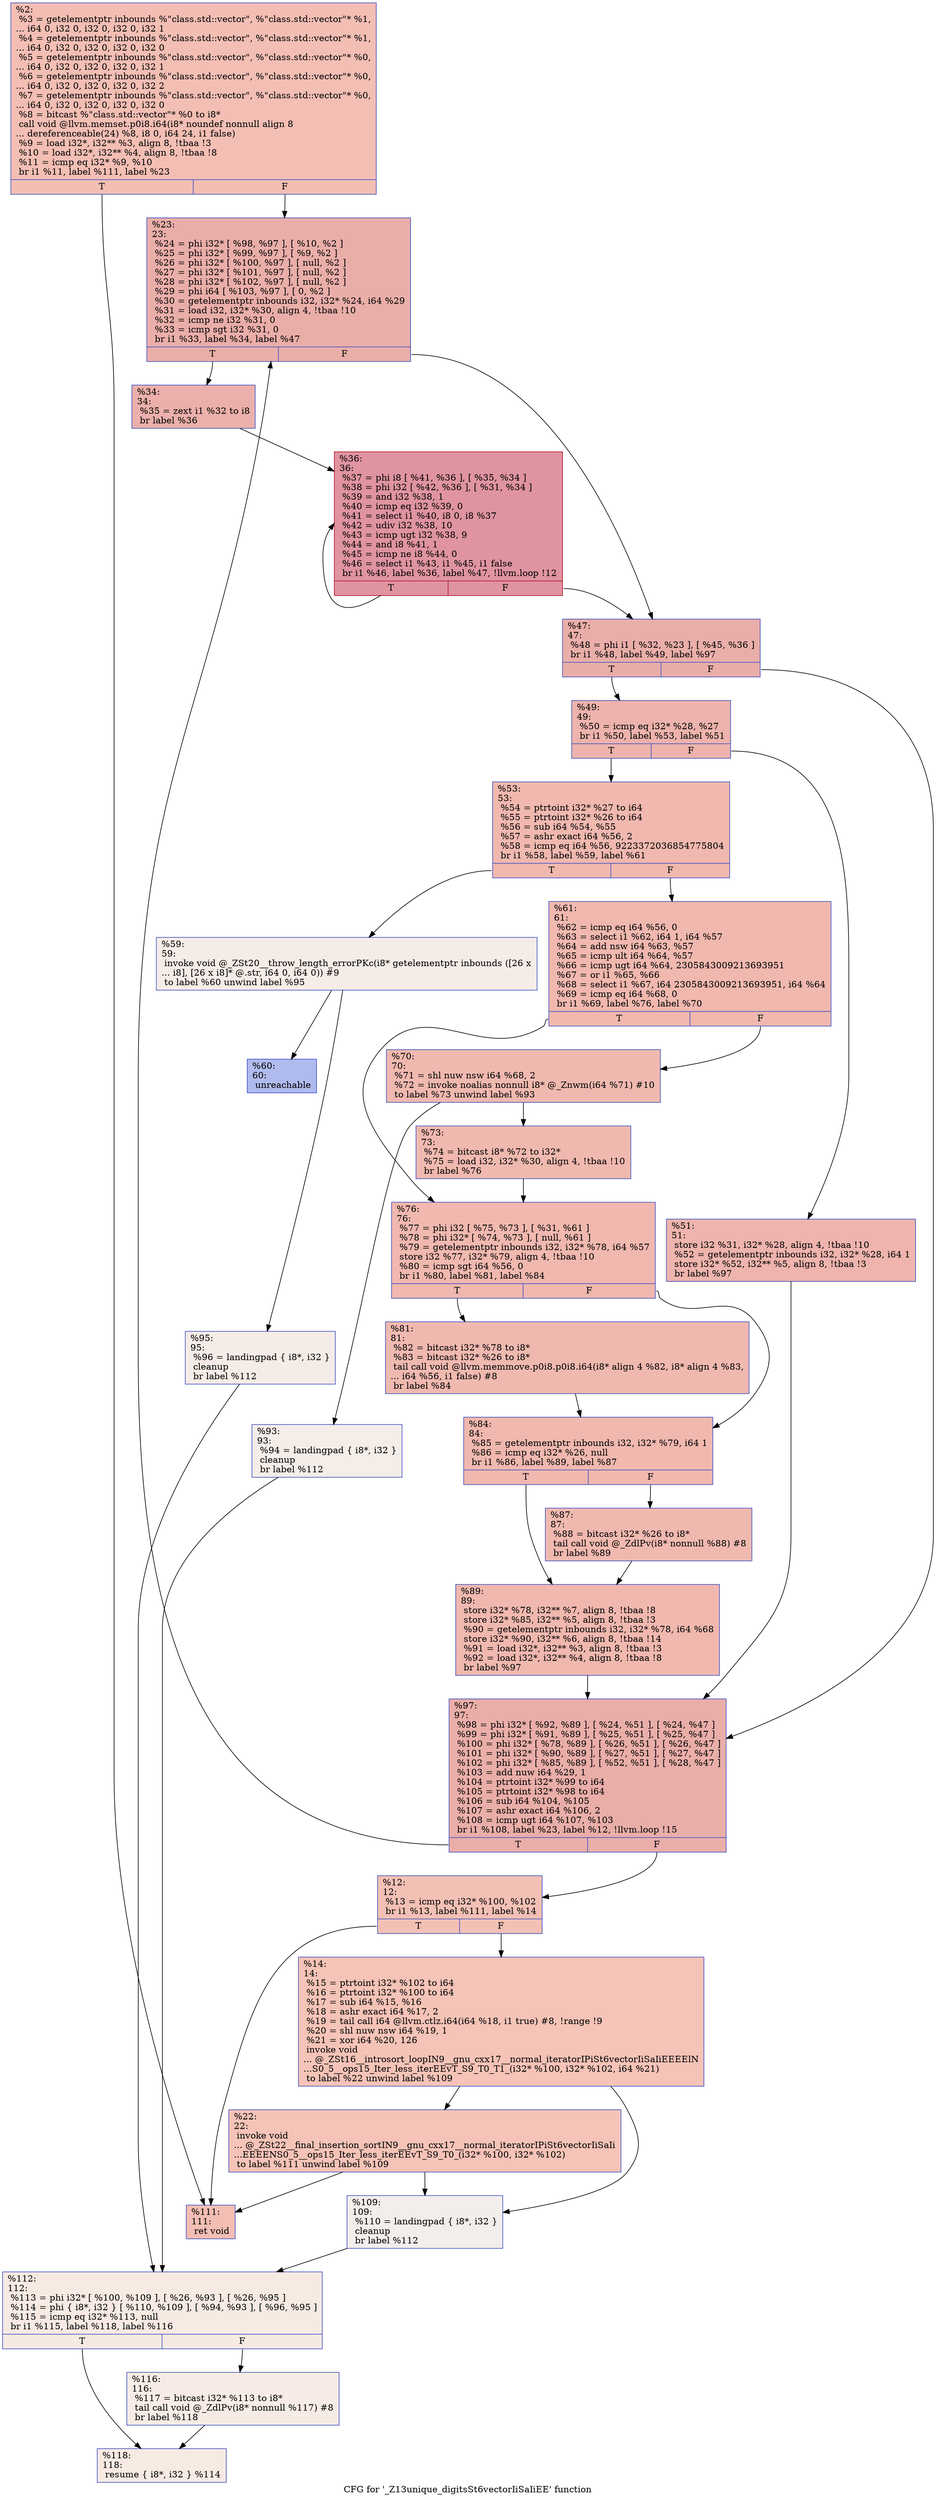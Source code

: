 digraph "CFG for '_Z13unique_digitsSt6vectorIiSaIiEE' function" {
	label="CFG for '_Z13unique_digitsSt6vectorIiSaIiEE' function";

	Node0x557b4bb39640 [shape=record,color="#3d50c3ff", style=filled, fillcolor="#e36c5570",label="{%2:\l  %3 = getelementptr inbounds %\"class.std::vector\", %\"class.std::vector\"* %1,\l... i64 0, i32 0, i32 0, i32 0, i32 1\l  %4 = getelementptr inbounds %\"class.std::vector\", %\"class.std::vector\"* %1,\l... i64 0, i32 0, i32 0, i32 0, i32 0\l  %5 = getelementptr inbounds %\"class.std::vector\", %\"class.std::vector\"* %0,\l... i64 0, i32 0, i32 0, i32 0, i32 1\l  %6 = getelementptr inbounds %\"class.std::vector\", %\"class.std::vector\"* %0,\l... i64 0, i32 0, i32 0, i32 0, i32 2\l  %7 = getelementptr inbounds %\"class.std::vector\", %\"class.std::vector\"* %0,\l... i64 0, i32 0, i32 0, i32 0, i32 0\l  %8 = bitcast %\"class.std::vector\"* %0 to i8*\l  call void @llvm.memset.p0i8.i64(i8* noundef nonnull align 8\l... dereferenceable(24) %8, i8 0, i64 24, i1 false)\l  %9 = load i32*, i32** %3, align 8, !tbaa !3\l  %10 = load i32*, i32** %4, align 8, !tbaa !8\l  %11 = icmp eq i32* %9, %10\l  br i1 %11, label %111, label %23\l|{<s0>T|<s1>F}}"];
	Node0x557b4bb39640:s0 -> Node0x557b4bb3b500;
	Node0x557b4bb39640:s1 -> Node0x557b4bb3b590;
	Node0x557b4bb3b6d0 [shape=record,color="#3d50c3ff", style=filled, fillcolor="#e5705870",label="{%12:\l12:                                               \l  %13 = icmp eq i32* %100, %102\l  br i1 %13, label %111, label %14\l|{<s0>T|<s1>F}}"];
	Node0x557b4bb3b6d0:s0 -> Node0x557b4bb3b500;
	Node0x557b4bb3b6d0:s1 -> Node0x557b4bb3b860;
	Node0x557b4bb3b860 [shape=record,color="#3d50c3ff", style=filled, fillcolor="#e8765c70",label="{%14:\l14:                                               \l  %15 = ptrtoint i32* %102 to i64\l  %16 = ptrtoint i32* %100 to i64\l  %17 = sub i64 %15, %16\l  %18 = ashr exact i64 %17, 2\l  %19 = tail call i64 @llvm.ctlz.i64(i64 %18, i1 true) #8, !range !9\l  %20 = shl nuw nsw i64 %19, 1\l  %21 = xor i64 %20, 126\l  invoke void\l... @_ZSt16__introsort_loopIN9__gnu_cxx17__normal_iteratorIPiSt6vectorIiSaIiEEEElN\l...S0_5__ops15_Iter_less_iterEEvT_S9_T0_T1_(i32* %100, i32* %102, i64 %21)\l          to label %22 unwind label %109\l}"];
	Node0x557b4bb3b860 -> Node0x557b4bb3c0c0;
	Node0x557b4bb3b860 -> Node0x557b4bb3c150;
	Node0x557b4bb3c0c0 [shape=record,color="#3d50c3ff", style=filled, fillcolor="#e8765c70",label="{%22:\l22:                                               \l  invoke void\l... @_ZSt22__final_insertion_sortIN9__gnu_cxx17__normal_iteratorIPiSt6vectorIiSaIi\l...EEEENS0_5__ops15_Iter_less_iterEEvT_S9_T0_(i32* %100, i32* %102)\l          to label %111 unwind label %109\l}"];
	Node0x557b4bb3c0c0 -> Node0x557b4bb3b500;
	Node0x557b4bb3c0c0 -> Node0x557b4bb3c150;
	Node0x557b4bb3b590 [shape=record,color="#3d50c3ff", style=filled, fillcolor="#d0473d70",label="{%23:\l23:                                               \l  %24 = phi i32* [ %98, %97 ], [ %10, %2 ]\l  %25 = phi i32* [ %99, %97 ], [ %9, %2 ]\l  %26 = phi i32* [ %100, %97 ], [ null, %2 ]\l  %27 = phi i32* [ %101, %97 ], [ null, %2 ]\l  %28 = phi i32* [ %102, %97 ], [ null, %2 ]\l  %29 = phi i64 [ %103, %97 ], [ 0, %2 ]\l  %30 = getelementptr inbounds i32, i32* %24, i64 %29\l  %31 = load i32, i32* %30, align 4, !tbaa !10\l  %32 = icmp ne i32 %31, 0\l  %33 = icmp sgt i32 %31, 0\l  br i1 %33, label %34, label %47\l|{<s0>T|<s1>F}}"];
	Node0x557b4bb3b590:s0 -> Node0x557b4bb3d2b0;
	Node0x557b4bb3b590:s1 -> Node0x557b4bb3d340;
	Node0x557b4bb3d2b0 [shape=record,color="#3d50c3ff", style=filled, fillcolor="#d24b4070",label="{%34:\l34:                                               \l  %35 = zext i1 %32 to i8\l  br label %36\l}"];
	Node0x557b4bb3d2b0 -> Node0x557b4bb3d4f0;
	Node0x557b4bb3d4f0 [shape=record,color="#b70d28ff", style=filled, fillcolor="#b70d2870",label="{%36:\l36:                                               \l  %37 = phi i8 [ %41, %36 ], [ %35, %34 ]\l  %38 = phi i32 [ %42, %36 ], [ %31, %34 ]\l  %39 = and i32 %38, 1\l  %40 = icmp eq i32 %39, 0\l  %41 = select i1 %40, i8 0, i8 %37\l  %42 = udiv i32 %38, 10\l  %43 = icmp ugt i32 %38, 9\l  %44 = and i8 %41, 1\l  %45 = icmp ne i8 %44, 0\l  %46 = select i1 %43, i1 %45, i1 false\l  br i1 %46, label %36, label %47, !llvm.loop !12\l|{<s0>T|<s1>F}}"];
	Node0x557b4bb3d4f0:s0 -> Node0x557b4bb3d4f0;
	Node0x557b4bb3d4f0:s1 -> Node0x557b4bb3d340;
	Node0x557b4bb3d340 [shape=record,color="#3d50c3ff", style=filled, fillcolor="#d0473d70",label="{%47:\l47:                                               \l  %48 = phi i1 [ %32, %23 ], [ %45, %36 ]\l  br i1 %48, label %49, label %97\l|{<s0>T|<s1>F}}"];
	Node0x557b4bb3d340:s0 -> Node0x557b4bb3dea0;
	Node0x557b4bb3d340:s1 -> Node0x557b4bb3c830;
	Node0x557b4bb3dea0 [shape=record,color="#3d50c3ff", style=filled, fillcolor="#d6524470",label="{%49:\l49:                                               \l  %50 = icmp eq i32* %28, %27\l  br i1 %50, label %53, label %51\l|{<s0>T|<s1>F}}"];
	Node0x557b4bb3dea0:s0 -> Node0x557b4bb3e030;
	Node0x557b4bb3dea0:s1 -> Node0x557b4bb3e080;
	Node0x557b4bb3e080 [shape=record,color="#3d50c3ff", style=filled, fillcolor="#d8564670",label="{%51:\l51:                                               \l  store i32 %31, i32* %28, align 4, !tbaa !10\l  %52 = getelementptr inbounds i32, i32* %28, i64 1\l  store i32* %52, i32** %5, align 8, !tbaa !3\l  br label %97\l}"];
	Node0x557b4bb3e080 -> Node0x557b4bb3c830;
	Node0x557b4bb3e030 [shape=record,color="#3d50c3ff", style=filled, fillcolor="#dc5d4a70",label="{%53:\l53:                                               \l  %54 = ptrtoint i32* %27 to i64\l  %55 = ptrtoint i32* %26 to i64\l  %56 = sub i64 %54, %55\l  %57 = ashr exact i64 %56, 2\l  %58 = icmp eq i64 %56, 9223372036854775804\l  br i1 %58, label %59, label %61\l|{<s0>T|<s1>F}}"];
	Node0x557b4bb3e030:s0 -> Node0x557b4bb3f2f0;
	Node0x557b4bb3e030:s1 -> Node0x557b4bb3f340;
	Node0x557b4bb3f2f0 [shape=record,color="#3d50c3ff", style=filled, fillcolor="#ead5c970",label="{%59:\l59:                                               \l  invoke void @_ZSt20__throw_length_errorPKc(i8* getelementptr inbounds ([26 x\l... i8], [26 x i8]* @.str, i64 0, i64 0)) #9\l          to label %60 unwind label %95\l}"];
	Node0x557b4bb3f2f0 -> Node0x557b4bb3f500;
	Node0x557b4bb3f2f0 -> Node0x557b4bb3f550;
	Node0x557b4bb3f500 [shape=record,color="#3d50c3ff", style=filled, fillcolor="#4c66d670",label="{%60:\l60:                                               \l  unreachable\l}"];
	Node0x557b4bb3f340 [shape=record,color="#3d50c3ff", style=filled, fillcolor="#dc5d4a70",label="{%61:\l61:                                               \l  %62 = icmp eq i64 %56, 0\l  %63 = select i1 %62, i64 1, i64 %57\l  %64 = add nsw i64 %63, %57\l  %65 = icmp ult i64 %64, %57\l  %66 = icmp ugt i64 %64, 2305843009213693951\l  %67 = or i1 %65, %66\l  %68 = select i1 %67, i64 2305843009213693951, i64 %64\l  %69 = icmp eq i64 %68, 0\l  br i1 %69, label %76, label %70\l|{<s0>T|<s1>F}}"];
	Node0x557b4bb3f340:s0 -> Node0x557b4bb400c0;
	Node0x557b4bb3f340:s1 -> Node0x557b4bb40110;
	Node0x557b4bb40110 [shape=record,color="#3d50c3ff", style=filled, fillcolor="#de614d70",label="{%70:\l70:                                               \l  %71 = shl nuw nsw i64 %68, 2\l  %72 = invoke noalias nonnull i8* @_Znwm(i64 %71) #10\l          to label %73 unwind label %93\l}"];
	Node0x557b4bb40110 -> Node0x557b4bb402a0;
	Node0x557b4bb40110 -> Node0x557b4bb402f0;
	Node0x557b4bb402a0 [shape=record,color="#3d50c3ff", style=filled, fillcolor="#de614d70",label="{%73:\l73:                                               \l  %74 = bitcast i8* %72 to i32*\l  %75 = load i32, i32* %30, align 4, !tbaa !10\l  br label %76\l}"];
	Node0x557b4bb402a0 -> Node0x557b4bb400c0;
	Node0x557b4bb400c0 [shape=record,color="#3d50c3ff", style=filled, fillcolor="#dc5d4a70",label="{%76:\l76:                                               \l  %77 = phi i32 [ %75, %73 ], [ %31, %61 ]\l  %78 = phi i32* [ %74, %73 ], [ null, %61 ]\l  %79 = getelementptr inbounds i32, i32* %78, i64 %57\l  store i32 %77, i32* %79, align 4, !tbaa !10\l  %80 = icmp sgt i64 %56, 0\l  br i1 %80, label %81, label %84\l|{<s0>T|<s1>F}}"];
	Node0x557b4bb400c0:s0 -> Node0x557b4bb409d0;
	Node0x557b4bb400c0:s1 -> Node0x557b4bb40a20;
	Node0x557b4bb409d0 [shape=record,color="#3d50c3ff", style=filled, fillcolor="#de614d70",label="{%81:\l81:                                               \l  %82 = bitcast i32* %78 to i8*\l  %83 = bitcast i32* %26 to i8*\l  tail call void @llvm.memmove.p0i8.p0i8.i64(i8* align 4 %82, i8* align 4 %83,\l... i64 %56, i1 false) #8\l  br label %84\l}"];
	Node0x557b4bb409d0 -> Node0x557b4bb40a20;
	Node0x557b4bb40a20 [shape=record,color="#3d50c3ff", style=filled, fillcolor="#dc5d4a70",label="{%84:\l84:                                               \l  %85 = getelementptr inbounds i32, i32* %79, i64 1\l  %86 = icmp eq i32* %26, null\l  br i1 %86, label %89, label %87\l|{<s0>T|<s1>F}}"];
	Node0x557b4bb40a20:s0 -> Node0x557b4bb410b0;
	Node0x557b4bb40a20:s1 -> Node0x557b4bb41100;
	Node0x557b4bb41100 [shape=record,color="#3d50c3ff", style=filled, fillcolor="#de614d70",label="{%87:\l87:                                               \l  %88 = bitcast i32* %26 to i8*\l  tail call void @_ZdlPv(i8* nonnull %88) #8\l  br label %89\l}"];
	Node0x557b4bb41100 -> Node0x557b4bb410b0;
	Node0x557b4bb410b0 [shape=record,color="#3d50c3ff", style=filled, fillcolor="#dc5d4a70",label="{%89:\l89:                                               \l  store i32* %78, i32** %7, align 8, !tbaa !8\l  store i32* %85, i32** %5, align 8, !tbaa !3\l  %90 = getelementptr inbounds i32, i32* %78, i64 %68\l  store i32* %90, i32** %6, align 8, !tbaa !14\l  %91 = load i32*, i32** %3, align 8, !tbaa !3\l  %92 = load i32*, i32** %4, align 8, !tbaa !8\l  br label %97\l}"];
	Node0x557b4bb410b0 -> Node0x557b4bb3c830;
	Node0x557b4bb402f0 [shape=record,color="#3d50c3ff", style=filled, fillcolor="#e8d6cc70",label="{%93:\l93:                                               \l  %94 = landingpad \{ i8*, i32 \}\l          cleanup\l  br label %112\l}"];
	Node0x557b4bb402f0 -> Node0x557b4bb41fe0;
	Node0x557b4bb3f550 [shape=record,color="#3d50c3ff", style=filled, fillcolor="#ead5c970",label="{%95:\l95:                                               \l  %96 = landingpad \{ i8*, i32 \}\l          cleanup\l  br label %112\l}"];
	Node0x557b4bb3f550 -> Node0x557b4bb41fe0;
	Node0x557b4bb3c830 [shape=record,color="#3d50c3ff", style=filled, fillcolor="#d0473d70",label="{%97:\l97:                                               \l  %98 = phi i32* [ %92, %89 ], [ %24, %51 ], [ %24, %47 ]\l  %99 = phi i32* [ %91, %89 ], [ %25, %51 ], [ %25, %47 ]\l  %100 = phi i32* [ %78, %89 ], [ %26, %51 ], [ %26, %47 ]\l  %101 = phi i32* [ %90, %89 ], [ %27, %51 ], [ %27, %47 ]\l  %102 = phi i32* [ %85, %89 ], [ %52, %51 ], [ %28, %47 ]\l  %103 = add nuw i64 %29, 1\l  %104 = ptrtoint i32* %99 to i64\l  %105 = ptrtoint i32* %98 to i64\l  %106 = sub i64 %104, %105\l  %107 = ashr exact i64 %106, 2\l  %108 = icmp ugt i64 %107, %103\l  br i1 %108, label %23, label %12, !llvm.loop !15\l|{<s0>T|<s1>F}}"];
	Node0x557b4bb3c830:s0 -> Node0x557b4bb3b590;
	Node0x557b4bb3c830:s1 -> Node0x557b4bb3b6d0;
	Node0x557b4bb3c150 [shape=record,color="#3d50c3ff", style=filled, fillcolor="#e3d9d370",label="{%109:\l109:                                              \l  %110 = landingpad \{ i8*, i32 \}\l          cleanup\l  br label %112\l}"];
	Node0x557b4bb3c150 -> Node0x557b4bb41fe0;
	Node0x557b4bb3b500 [shape=record,color="#3d50c3ff", style=filled, fillcolor="#e36c5570",label="{%111:\l111:                                              \l  ret void\l}"];
	Node0x557b4bb41fe0 [shape=record,color="#3d50c3ff", style=filled, fillcolor="#eed0c070",label="{%112:\l112:                                              \l  %113 = phi i32* [ %100, %109 ], [ %26, %93 ], [ %26, %95 ]\l  %114 = phi \{ i8*, i32 \} [ %110, %109 ], [ %94, %93 ], [ %96, %95 ]\l  %115 = icmp eq i32* %113, null\l  br i1 %115, label %118, label %116\l|{<s0>T|<s1>F}}"];
	Node0x557b4bb41fe0:s0 -> Node0x557b4bb42d60;
	Node0x557b4bb41fe0:s1 -> Node0x557b4bb42db0;
	Node0x557b4bb42db0 [shape=record,color="#3d50c3ff", style=filled, fillcolor="#ecd3c570",label="{%116:\l116:                                              \l  %117 = bitcast i32* %113 to i8*\l  tail call void @_ZdlPv(i8* nonnull %117) #8\l  br label %118\l}"];
	Node0x557b4bb42db0 -> Node0x557b4bb42d60;
	Node0x557b4bb42d60 [shape=record,color="#3d50c3ff", style=filled, fillcolor="#eed0c070",label="{%118:\l118:                                              \l  resume \{ i8*, i32 \} %114\l}"];
}
